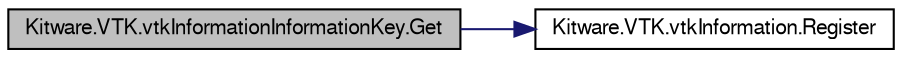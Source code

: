 digraph G
{
  bgcolor="transparent";
  edge [fontname="FreeSans",fontsize="10",labelfontname="FreeSans",labelfontsize="10"];
  node [fontname="FreeSans",fontsize="10",shape=record];
  rankdir="LR";
  Node1 [label="Kitware.VTK.vtkInformationInformationKey.Get",height=0.2,width=0.4,color="black", fillcolor="grey75", style="filled" fontcolor="black"];
  Node1 -> Node2 [color="midnightblue",fontsize="10",style="solid",fontname="FreeSans"];
  Node2 [label="Kitware.VTK.vtkInformation.Register",height=0.2,width=0.4,color="black",URL="$class_kitware_1_1_v_t_k_1_1vtk_information.html#a36db2fdc10d94a9ca1cf8e3dd3de91d7",tooltip="Initiate garbage collection when a reference is removed."];
}
